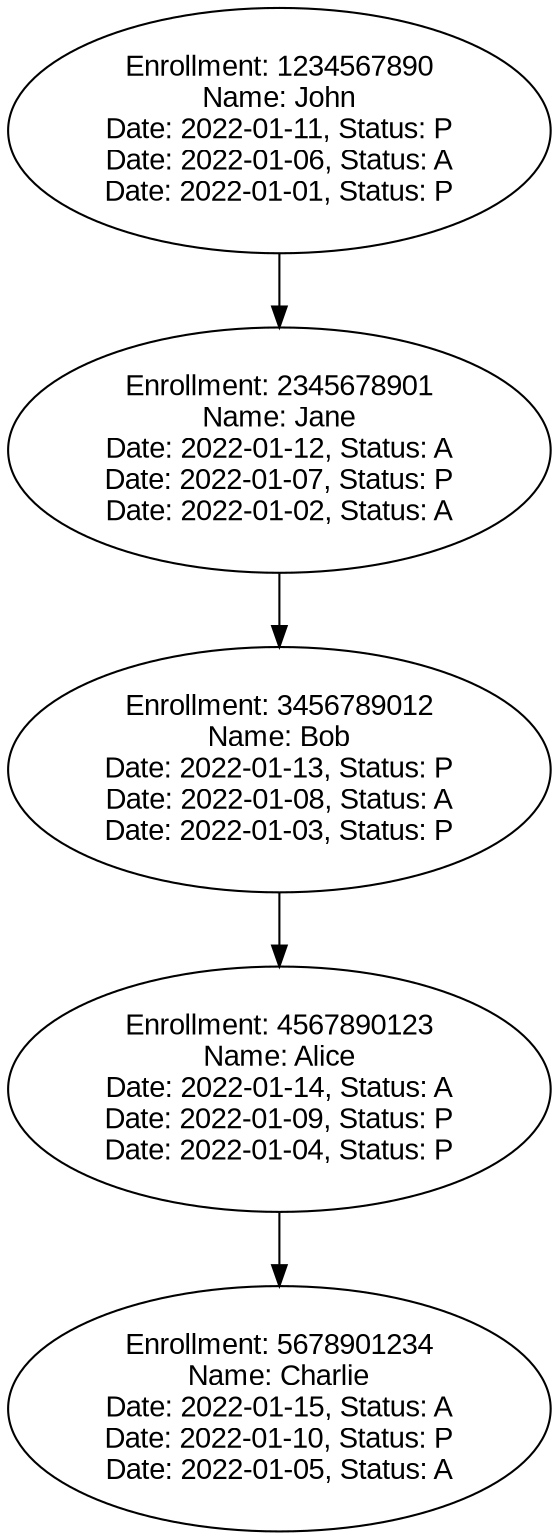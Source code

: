 digraph Tree {
    node [fontname="Arial"];
    "1234567890" [label="Enrollment: 1234567890\nName: John\nDate: 2022-01-11, Status: P\nDate: 2022-01-06, Status: A\nDate: 2022-01-01, Status: P\n"];
    "1234567890" -> "2345678901";
    "2345678901" [label="Enrollment: 2345678901\nName: Jane\nDate: 2022-01-12, Status: A\nDate: 2022-01-07, Status: P\nDate: 2022-01-02, Status: A\n"];
    "2345678901" -> "3456789012";
    "3456789012" [label="Enrollment: 3456789012\nName: Bob\nDate: 2022-01-13, Status: P\nDate: 2022-01-08, Status: A\nDate: 2022-01-03, Status: P\n"];
    "3456789012" -> "4567890123";
    "4567890123" [label="Enrollment: 4567890123\nName: Alice\nDate: 2022-01-14, Status: A\nDate: 2022-01-09, Status: P\nDate: 2022-01-04, Status: P\n"];
    "4567890123" -> "5678901234";
    "5678901234" [label="Enrollment: 5678901234\nName: Charlie\nDate: 2022-01-15, Status: A\nDate: 2022-01-10, Status: P\nDate: 2022-01-05, Status: A\n"];
}
